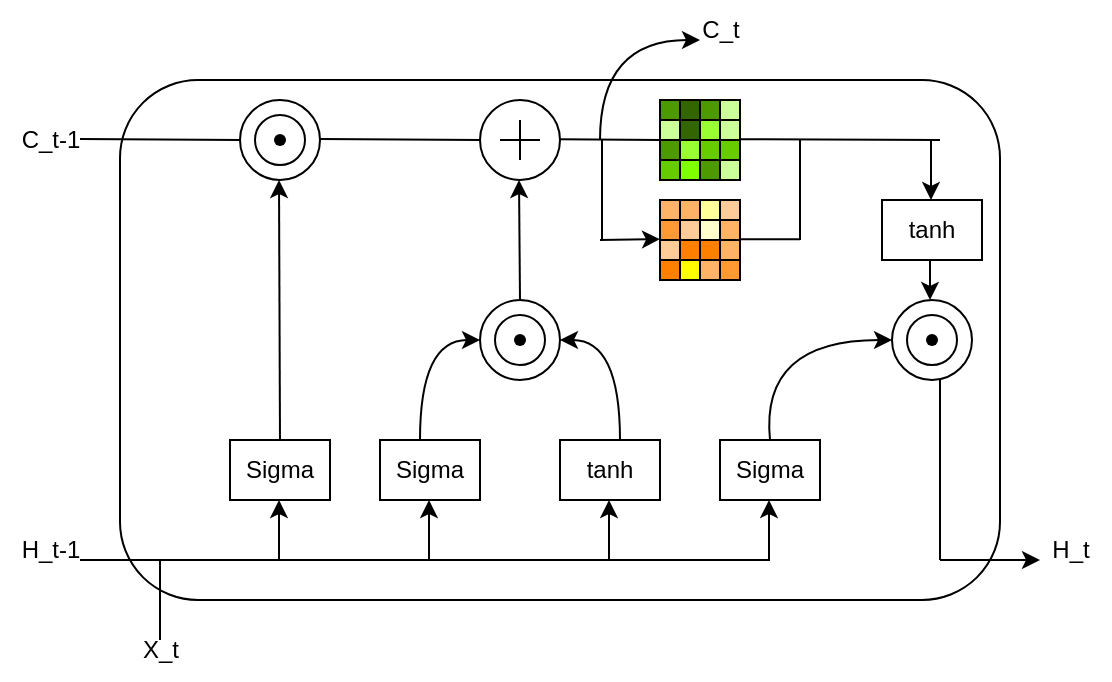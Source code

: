 <mxfile version="26.2.2">
  <diagram name="第 1 页" id="RNgO6Hn1JE7Q3eCwwv9G">
    <mxGraphModel dx="790" dy="543" grid="1" gridSize="10" guides="1" tooltips="1" connect="1" arrows="1" fold="1" page="1" pageScale="1" pageWidth="827" pageHeight="1169" math="0" shadow="0">
      <root>
        <mxCell id="0" />
        <mxCell id="1" parent="0" />
        <mxCell id="QTiqQ1Uc_ppkP_PZXtB7-54" value="" style="rounded=1;whiteSpace=wrap;html=1;" vertex="1" parent="1">
          <mxGeometry x="140" y="150" width="440" height="260" as="geometry" />
        </mxCell>
        <mxCell id="QTiqQ1Uc_ppkP_PZXtB7-5" value="" style="group" vertex="1" connectable="0" parent="1">
          <mxGeometry x="200" y="160" width="40" height="40" as="geometry" />
        </mxCell>
        <mxCell id="QTiqQ1Uc_ppkP_PZXtB7-1" value="" style="ellipse;whiteSpace=wrap;html=1;aspect=fixed;" vertex="1" parent="QTiqQ1Uc_ppkP_PZXtB7-5">
          <mxGeometry width="40" height="40" as="geometry" />
        </mxCell>
        <mxCell id="QTiqQ1Uc_ppkP_PZXtB7-7" value="" style="ellipse;whiteSpace=wrap;html=1;aspect=fixed;" vertex="1" parent="QTiqQ1Uc_ppkP_PZXtB7-5">
          <mxGeometry x="7.5" y="7.5" width="25" height="25" as="geometry" />
        </mxCell>
        <mxCell id="QTiqQ1Uc_ppkP_PZXtB7-4" value="" style="shape=waypoint;sketch=0;size=6;pointerEvents=1;points=[];fillColor=none;resizable=0;rotatable=0;perimeter=centerPerimeter;snapToPoint=1;" vertex="1" parent="QTiqQ1Uc_ppkP_PZXtB7-5">
          <mxGeometry x="10" y="10" width="20" height="20" as="geometry" />
        </mxCell>
        <mxCell id="QTiqQ1Uc_ppkP_PZXtB7-12" value="" style="endArrow=none;html=1;rounded=0;" edge="1" parent="1">
          <mxGeometry width="50" height="50" relative="1" as="geometry">
            <mxPoint x="240" y="179.5" as="sourcePoint" />
            <mxPoint x="320" y="180" as="targetPoint" />
          </mxGeometry>
        </mxCell>
        <mxCell id="QTiqQ1Uc_ppkP_PZXtB7-13" value="" style="group" vertex="1" connectable="0" parent="1">
          <mxGeometry x="320" y="160" width="40" height="40" as="geometry" />
        </mxCell>
        <mxCell id="QTiqQ1Uc_ppkP_PZXtB7-8" value="" style="ellipse;whiteSpace=wrap;html=1;aspect=fixed;" vertex="1" parent="QTiqQ1Uc_ppkP_PZXtB7-13">
          <mxGeometry width="40" height="40" as="geometry" />
        </mxCell>
        <mxCell id="QTiqQ1Uc_ppkP_PZXtB7-11" value="" style="group;strokeWidth=2;" vertex="1" connectable="0" parent="QTiqQ1Uc_ppkP_PZXtB7-13">
          <mxGeometry x="10" y="10" width="20" height="20" as="geometry" />
        </mxCell>
        <mxCell id="QTiqQ1Uc_ppkP_PZXtB7-2" value="" style="endArrow=none;dashed=1;html=1;rounded=0;" edge="1" parent="QTiqQ1Uc_ppkP_PZXtB7-11">
          <mxGeometry width="50" height="50" relative="1" as="geometry">
            <mxPoint y="10" as="sourcePoint" />
            <mxPoint y="10" as="targetPoint" />
          </mxGeometry>
        </mxCell>
        <mxCell id="QTiqQ1Uc_ppkP_PZXtB7-9" value="" style="endArrow=none;html=1;rounded=0;" edge="1" parent="QTiqQ1Uc_ppkP_PZXtB7-11">
          <mxGeometry width="50" height="50" relative="1" as="geometry">
            <mxPoint y="10" as="sourcePoint" />
            <mxPoint x="20" y="10" as="targetPoint" />
          </mxGeometry>
        </mxCell>
        <mxCell id="QTiqQ1Uc_ppkP_PZXtB7-10" value="" style="endArrow=none;html=1;rounded=0;" edge="1" parent="QTiqQ1Uc_ppkP_PZXtB7-11">
          <mxGeometry width="50" height="50" relative="1" as="geometry">
            <mxPoint x="10" y="20" as="sourcePoint" />
            <mxPoint x="10" as="targetPoint" />
          </mxGeometry>
        </mxCell>
        <mxCell id="QTiqQ1Uc_ppkP_PZXtB7-17" value="" style="endArrow=none;html=1;rounded=0;" edge="1" parent="1">
          <mxGeometry width="50" height="50" relative="1" as="geometry">
            <mxPoint x="120" y="179.5" as="sourcePoint" />
            <mxPoint x="200" y="180" as="targetPoint" />
          </mxGeometry>
        </mxCell>
        <mxCell id="QTiqQ1Uc_ppkP_PZXtB7-18" value="Sigma" style="rounded=0;whiteSpace=wrap;html=1;" vertex="1" parent="1">
          <mxGeometry x="195" y="330" width="50" height="30" as="geometry" />
        </mxCell>
        <mxCell id="QTiqQ1Uc_ppkP_PZXtB7-19" value="Sigma" style="rounded=0;whiteSpace=wrap;html=1;" vertex="1" parent="1">
          <mxGeometry x="270" y="330" width="50" height="30" as="geometry" />
        </mxCell>
        <mxCell id="QTiqQ1Uc_ppkP_PZXtB7-20" value="Sigma" style="rounded=0;whiteSpace=wrap;html=1;" vertex="1" parent="1">
          <mxGeometry x="440" y="330" width="50" height="30" as="geometry" />
        </mxCell>
        <mxCell id="QTiqQ1Uc_ppkP_PZXtB7-21" value="tanh" style="rounded=0;whiteSpace=wrap;html=1;" vertex="1" parent="1">
          <mxGeometry x="360" y="330" width="50" height="30" as="geometry" />
        </mxCell>
        <mxCell id="QTiqQ1Uc_ppkP_PZXtB7-22" value="" style="endArrow=classic;html=1;rounded=0;exitX=0.5;exitY=0;exitDx=0;exitDy=0;" edge="1" parent="1" source="QTiqQ1Uc_ppkP_PZXtB7-18">
          <mxGeometry width="50" height="50" relative="1" as="geometry">
            <mxPoint x="219.5" y="290" as="sourcePoint" />
            <mxPoint x="219.5" y="200" as="targetPoint" />
          </mxGeometry>
        </mxCell>
        <mxCell id="QTiqQ1Uc_ppkP_PZXtB7-23" value="" style="group" vertex="1" connectable="0" parent="1">
          <mxGeometry x="320" y="260" width="40" height="40" as="geometry" />
        </mxCell>
        <mxCell id="QTiqQ1Uc_ppkP_PZXtB7-24" value="" style="ellipse;whiteSpace=wrap;html=1;aspect=fixed;" vertex="1" parent="QTiqQ1Uc_ppkP_PZXtB7-23">
          <mxGeometry width="40" height="40" as="geometry" />
        </mxCell>
        <mxCell id="QTiqQ1Uc_ppkP_PZXtB7-25" value="" style="ellipse;whiteSpace=wrap;html=1;aspect=fixed;" vertex="1" parent="QTiqQ1Uc_ppkP_PZXtB7-23">
          <mxGeometry x="7.5" y="7.5" width="25" height="25" as="geometry" />
        </mxCell>
        <mxCell id="QTiqQ1Uc_ppkP_PZXtB7-26" value="" style="shape=waypoint;sketch=0;size=6;pointerEvents=1;points=[];fillColor=none;resizable=0;rotatable=0;perimeter=centerPerimeter;snapToPoint=1;" vertex="1" parent="QTiqQ1Uc_ppkP_PZXtB7-23">
          <mxGeometry x="10" y="10" width="20" height="20" as="geometry" />
        </mxCell>
        <mxCell id="QTiqQ1Uc_ppkP_PZXtB7-27" value="" style="curved=1;endArrow=classic;html=1;rounded=0;" edge="1" parent="1">
          <mxGeometry width="50" height="50" relative="1" as="geometry">
            <mxPoint x="290" y="330" as="sourcePoint" />
            <mxPoint x="320" y="280" as="targetPoint" />
            <Array as="points">
              <mxPoint x="290" y="280" />
            </Array>
          </mxGeometry>
        </mxCell>
        <mxCell id="QTiqQ1Uc_ppkP_PZXtB7-29" value="" style="curved=1;endArrow=classic;html=1;rounded=0;" edge="1" parent="1">
          <mxGeometry width="50" height="50" relative="1" as="geometry">
            <mxPoint x="390" y="330" as="sourcePoint" />
            <mxPoint x="360" y="280" as="targetPoint" />
            <Array as="points">
              <mxPoint x="390" y="280" />
            </Array>
          </mxGeometry>
        </mxCell>
        <mxCell id="QTiqQ1Uc_ppkP_PZXtB7-30" value="" style="endArrow=classic;html=1;rounded=0;exitX=0.5;exitY=0;exitDx=0;exitDy=0;" edge="1" parent="1" source="QTiqQ1Uc_ppkP_PZXtB7-24">
          <mxGeometry width="50" height="50" relative="1" as="geometry">
            <mxPoint x="340" y="230" as="sourcePoint" />
            <mxPoint x="339.5" y="200" as="targetPoint" />
          </mxGeometry>
        </mxCell>
        <mxCell id="QTiqQ1Uc_ppkP_PZXtB7-31" value="" style="endArrow=classic;html=1;rounded=0;" edge="1" parent="1">
          <mxGeometry width="50" height="50" relative="1" as="geometry">
            <mxPoint x="545.5" y="180" as="sourcePoint" />
            <mxPoint x="545.5" y="210" as="targetPoint" />
          </mxGeometry>
        </mxCell>
        <mxCell id="QTiqQ1Uc_ppkP_PZXtB7-32" value="tanh" style="rounded=0;whiteSpace=wrap;html=1;" vertex="1" parent="1">
          <mxGeometry x="521" y="210" width="50" height="30" as="geometry" />
        </mxCell>
        <mxCell id="QTiqQ1Uc_ppkP_PZXtB7-33" value="" style="group" vertex="1" connectable="0" parent="1">
          <mxGeometry x="526" y="260" width="40" height="40" as="geometry" />
        </mxCell>
        <mxCell id="QTiqQ1Uc_ppkP_PZXtB7-34" value="" style="ellipse;whiteSpace=wrap;html=1;aspect=fixed;" vertex="1" parent="QTiqQ1Uc_ppkP_PZXtB7-33">
          <mxGeometry width="40" height="40" as="geometry" />
        </mxCell>
        <mxCell id="QTiqQ1Uc_ppkP_PZXtB7-35" value="" style="ellipse;whiteSpace=wrap;html=1;aspect=fixed;" vertex="1" parent="QTiqQ1Uc_ppkP_PZXtB7-33">
          <mxGeometry x="7.5" y="7.5" width="25" height="25" as="geometry" />
        </mxCell>
        <mxCell id="QTiqQ1Uc_ppkP_PZXtB7-36" value="" style="shape=waypoint;sketch=0;size=6;pointerEvents=1;points=[];fillColor=none;resizable=0;rotatable=0;perimeter=centerPerimeter;snapToPoint=1;" vertex="1" parent="QTiqQ1Uc_ppkP_PZXtB7-33">
          <mxGeometry x="10" y="10" width="20" height="20" as="geometry" />
        </mxCell>
        <mxCell id="QTiqQ1Uc_ppkP_PZXtB7-37" value="" style="curved=1;endArrow=classic;html=1;rounded=0;entryX=0;entryY=0.5;entryDx=0;entryDy=0;exitX=0.5;exitY=0;exitDx=0;exitDy=0;" edge="1" parent="1" source="QTiqQ1Uc_ppkP_PZXtB7-20" target="QTiqQ1Uc_ppkP_PZXtB7-34">
          <mxGeometry width="50" height="50" relative="1" as="geometry">
            <mxPoint x="470" y="330" as="sourcePoint" />
            <mxPoint x="520" y="300" as="targetPoint" />
            <Array as="points">
              <mxPoint x="460" y="280" />
            </Array>
          </mxGeometry>
        </mxCell>
        <mxCell id="QTiqQ1Uc_ppkP_PZXtB7-38" value="" style="endArrow=classic;html=1;rounded=0;" edge="1" parent="1">
          <mxGeometry width="50" height="50" relative="1" as="geometry">
            <mxPoint x="545" y="240" as="sourcePoint" />
            <mxPoint x="545" y="260" as="targetPoint" />
          </mxGeometry>
        </mxCell>
        <mxCell id="QTiqQ1Uc_ppkP_PZXtB7-39" value="" style="endArrow=none;html=1;rounded=0;" edge="1" parent="1">
          <mxGeometry width="50" height="50" relative="1" as="geometry">
            <mxPoint x="550" y="390" as="sourcePoint" />
            <mxPoint x="550" y="300" as="targetPoint" />
          </mxGeometry>
        </mxCell>
        <mxCell id="QTiqQ1Uc_ppkP_PZXtB7-40" value="" style="endArrow=none;html=1;rounded=0;" edge="1" parent="1">
          <mxGeometry width="50" height="50" relative="1" as="geometry">
            <mxPoint x="120" y="390" as="sourcePoint" />
            <mxPoint x="465" y="390" as="targetPoint" />
          </mxGeometry>
        </mxCell>
        <mxCell id="QTiqQ1Uc_ppkP_PZXtB7-42" value="" style="endArrow=classic;html=1;rounded=0;" edge="1" parent="1">
          <mxGeometry width="50" height="50" relative="1" as="geometry">
            <mxPoint x="464.5" y="390" as="sourcePoint" />
            <mxPoint x="464.5" y="360" as="targetPoint" />
          </mxGeometry>
        </mxCell>
        <mxCell id="QTiqQ1Uc_ppkP_PZXtB7-44" value="" style="endArrow=classic;html=1;rounded=0;" edge="1" parent="1">
          <mxGeometry width="50" height="50" relative="1" as="geometry">
            <mxPoint x="384.5" y="390" as="sourcePoint" />
            <mxPoint x="384.5" y="360" as="targetPoint" />
          </mxGeometry>
        </mxCell>
        <mxCell id="QTiqQ1Uc_ppkP_PZXtB7-45" value="" style="endArrow=classic;html=1;rounded=0;" edge="1" parent="1">
          <mxGeometry width="50" height="50" relative="1" as="geometry">
            <mxPoint x="294.5" y="390" as="sourcePoint" />
            <mxPoint x="294.5" y="360" as="targetPoint" />
          </mxGeometry>
        </mxCell>
        <mxCell id="QTiqQ1Uc_ppkP_PZXtB7-46" value="" style="endArrow=classic;html=1;rounded=0;" edge="1" parent="1">
          <mxGeometry width="50" height="50" relative="1" as="geometry">
            <mxPoint x="219.5" y="390" as="sourcePoint" />
            <mxPoint x="219.5" y="360" as="targetPoint" />
          </mxGeometry>
        </mxCell>
        <mxCell id="QTiqQ1Uc_ppkP_PZXtB7-47" value="" style="endArrow=none;html=1;rounded=0;" edge="1" parent="1">
          <mxGeometry width="50" height="50" relative="1" as="geometry">
            <mxPoint x="160" y="430" as="sourcePoint" />
            <mxPoint x="160" y="390" as="targetPoint" />
          </mxGeometry>
        </mxCell>
        <mxCell id="QTiqQ1Uc_ppkP_PZXtB7-48" value="C_t" style="text;html=1;align=center;verticalAlign=middle;resizable=0;points=[];autosize=1;strokeColor=none;fillColor=none;" vertex="1" parent="1">
          <mxGeometry x="420" y="110" width="40" height="30" as="geometry" />
        </mxCell>
        <mxCell id="QTiqQ1Uc_ppkP_PZXtB7-49" value="C_t-1" style="text;html=1;align=center;verticalAlign=middle;resizable=0;points=[];autosize=1;strokeColor=none;fillColor=none;" vertex="1" parent="1">
          <mxGeometry x="80" y="165" width="50" height="30" as="geometry" />
        </mxCell>
        <mxCell id="QTiqQ1Uc_ppkP_PZXtB7-50" value="H_t-1" style="text;html=1;align=center;verticalAlign=middle;resizable=0;points=[];autosize=1;strokeColor=none;fillColor=none;" vertex="1" parent="1">
          <mxGeometry x="80" y="370" width="50" height="30" as="geometry" />
        </mxCell>
        <mxCell id="QTiqQ1Uc_ppkP_PZXtB7-51" value="H_t" style="text;html=1;align=center;verticalAlign=middle;resizable=0;points=[];autosize=1;strokeColor=none;fillColor=none;" vertex="1" parent="1">
          <mxGeometry x="595" y="370" width="40" height="30" as="geometry" />
        </mxCell>
        <mxCell id="QTiqQ1Uc_ppkP_PZXtB7-52" value="" style="endArrow=classic;html=1;rounded=0;entryX=0.125;entryY=0.667;entryDx=0;entryDy=0;entryPerimeter=0;" edge="1" parent="1" target="QTiqQ1Uc_ppkP_PZXtB7-51">
          <mxGeometry width="50" height="50" relative="1" as="geometry">
            <mxPoint x="550" y="390" as="sourcePoint" />
            <mxPoint x="590" y="390" as="targetPoint" />
          </mxGeometry>
        </mxCell>
        <mxCell id="QTiqQ1Uc_ppkP_PZXtB7-55" value="X_t" style="text;html=1;align=center;verticalAlign=middle;resizable=0;points=[];autosize=1;strokeColor=none;fillColor=none;" vertex="1" parent="1">
          <mxGeometry x="140" y="420" width="40" height="30" as="geometry" />
        </mxCell>
        <mxCell id="QTiqQ1Uc_ppkP_PZXtB7-77" value="" style="group" vertex="1" connectable="0" parent="1">
          <mxGeometry x="410" y="160" width="40" height="40" as="geometry" />
        </mxCell>
        <mxCell id="QTiqQ1Uc_ppkP_PZXtB7-60" value="" style="whiteSpace=wrap;html=1;aspect=fixed;fillColor=#66CC00;" vertex="1" parent="QTiqQ1Uc_ppkP_PZXtB7-77">
          <mxGeometry y="30" width="10" height="10" as="geometry" />
        </mxCell>
        <mxCell id="QTiqQ1Uc_ppkP_PZXtB7-62" value="" style="whiteSpace=wrap;html=1;aspect=fixed;fillColor=#80FF00;" vertex="1" parent="QTiqQ1Uc_ppkP_PZXtB7-77">
          <mxGeometry x="10" y="30" width="10" height="10" as="geometry" />
        </mxCell>
        <mxCell id="QTiqQ1Uc_ppkP_PZXtB7-63" value="" style="whiteSpace=wrap;html=1;aspect=fixed;fillColor=#4D9900;" vertex="1" parent="QTiqQ1Uc_ppkP_PZXtB7-77">
          <mxGeometry x="20" y="30" width="10" height="10" as="geometry" />
        </mxCell>
        <mxCell id="QTiqQ1Uc_ppkP_PZXtB7-64" value="" style="whiteSpace=wrap;html=1;aspect=fixed;fillColor=#CCFF99;" vertex="1" parent="QTiqQ1Uc_ppkP_PZXtB7-77">
          <mxGeometry x="30" y="30" width="10" height="10" as="geometry" />
        </mxCell>
        <mxCell id="QTiqQ1Uc_ppkP_PZXtB7-65" value="" style="whiteSpace=wrap;html=1;aspect=fixed;fillColor=#4D9900;" vertex="1" parent="QTiqQ1Uc_ppkP_PZXtB7-77">
          <mxGeometry y="20" width="10" height="10" as="geometry" />
        </mxCell>
        <mxCell id="QTiqQ1Uc_ppkP_PZXtB7-66" value="" style="whiteSpace=wrap;html=1;aspect=fixed;fillColor=#99FF33;" vertex="1" parent="QTiqQ1Uc_ppkP_PZXtB7-77">
          <mxGeometry x="10" y="20" width="10" height="10" as="geometry" />
        </mxCell>
        <mxCell id="QTiqQ1Uc_ppkP_PZXtB7-67" value="" style="whiteSpace=wrap;html=1;aspect=fixed;fillColor=#66CC00;" vertex="1" parent="QTiqQ1Uc_ppkP_PZXtB7-77">
          <mxGeometry x="20" y="20" width="10" height="10" as="geometry" />
        </mxCell>
        <mxCell id="QTiqQ1Uc_ppkP_PZXtB7-68" value="" style="whiteSpace=wrap;html=1;aspect=fixed;fillColor=#66CC00;" vertex="1" parent="QTiqQ1Uc_ppkP_PZXtB7-77">
          <mxGeometry x="30" y="20" width="10" height="10" as="geometry" />
        </mxCell>
        <mxCell id="QTiqQ1Uc_ppkP_PZXtB7-69" value="" style="whiteSpace=wrap;html=1;aspect=fixed;fillColor=#CCFF99;" vertex="1" parent="QTiqQ1Uc_ppkP_PZXtB7-77">
          <mxGeometry y="10" width="10" height="10" as="geometry" />
        </mxCell>
        <mxCell id="QTiqQ1Uc_ppkP_PZXtB7-70" value="" style="whiteSpace=wrap;html=1;aspect=fixed;fillColor=#336600;" vertex="1" parent="QTiqQ1Uc_ppkP_PZXtB7-77">
          <mxGeometry x="10" y="10" width="10" height="10" as="geometry" />
        </mxCell>
        <mxCell id="QTiqQ1Uc_ppkP_PZXtB7-71" value="" style="whiteSpace=wrap;html=1;aspect=fixed;fillColor=#99FF33;" vertex="1" parent="QTiqQ1Uc_ppkP_PZXtB7-77">
          <mxGeometry x="20" y="10" width="10" height="10" as="geometry" />
        </mxCell>
        <mxCell id="QTiqQ1Uc_ppkP_PZXtB7-72" value="" style="whiteSpace=wrap;html=1;aspect=fixed;fillColor=#CCFF99;" vertex="1" parent="QTiqQ1Uc_ppkP_PZXtB7-77">
          <mxGeometry x="30" y="10" width="10" height="10" as="geometry" />
        </mxCell>
        <mxCell id="QTiqQ1Uc_ppkP_PZXtB7-73" value="" style="whiteSpace=wrap;html=1;aspect=fixed;fillColor=#4D9900;" vertex="1" parent="QTiqQ1Uc_ppkP_PZXtB7-77">
          <mxGeometry width="10" height="10" as="geometry" />
        </mxCell>
        <mxCell id="QTiqQ1Uc_ppkP_PZXtB7-74" value="" style="whiteSpace=wrap;html=1;aspect=fixed;fillColor=#336600;" vertex="1" parent="QTiqQ1Uc_ppkP_PZXtB7-77">
          <mxGeometry x="10" width="10" height="10" as="geometry" />
        </mxCell>
        <mxCell id="QTiqQ1Uc_ppkP_PZXtB7-75" value="" style="whiteSpace=wrap;html=1;aspect=fixed;fillColor=#4D9900;" vertex="1" parent="QTiqQ1Uc_ppkP_PZXtB7-77">
          <mxGeometry x="20" width="10" height="10" as="geometry" />
        </mxCell>
        <mxCell id="QTiqQ1Uc_ppkP_PZXtB7-76" value="" style="whiteSpace=wrap;html=1;aspect=fixed;fillColor=#CCFF99;" vertex="1" parent="QTiqQ1Uc_ppkP_PZXtB7-77">
          <mxGeometry x="30" width="10" height="10" as="geometry" />
        </mxCell>
        <mxCell id="QTiqQ1Uc_ppkP_PZXtB7-95" value="" style="endArrow=none;html=1;rounded=0;entryX=0;entryY=1;entryDx=0;entryDy=0;" edge="1" parent="1" target="QTiqQ1Uc_ppkP_PZXtB7-69">
          <mxGeometry width="50" height="50" relative="1" as="geometry">
            <mxPoint x="360" y="179.58" as="sourcePoint" />
            <mxPoint x="400" y="179.58" as="targetPoint" />
          </mxGeometry>
        </mxCell>
        <mxCell id="QTiqQ1Uc_ppkP_PZXtB7-96" value="" style="group" vertex="1" connectable="0" parent="1">
          <mxGeometry x="410" y="210" width="40" height="40" as="geometry" />
        </mxCell>
        <mxCell id="QTiqQ1Uc_ppkP_PZXtB7-97" value="" style="whiteSpace=wrap;html=1;aspect=fixed;fillColor=#FF8000;" vertex="1" parent="QTiqQ1Uc_ppkP_PZXtB7-96">
          <mxGeometry y="30" width="10" height="10" as="geometry" />
        </mxCell>
        <mxCell id="QTiqQ1Uc_ppkP_PZXtB7-98" value="" style="whiteSpace=wrap;html=1;aspect=fixed;fillColor=#FFFF00;" vertex="1" parent="QTiqQ1Uc_ppkP_PZXtB7-96">
          <mxGeometry x="10" y="30" width="10" height="10" as="geometry" />
        </mxCell>
        <mxCell id="QTiqQ1Uc_ppkP_PZXtB7-99" value="" style="whiteSpace=wrap;html=1;aspect=fixed;fillColor=#FFB366;" vertex="1" parent="QTiqQ1Uc_ppkP_PZXtB7-96">
          <mxGeometry x="20" y="30" width="10" height="10" as="geometry" />
        </mxCell>
        <mxCell id="QTiqQ1Uc_ppkP_PZXtB7-100" value="" style="whiteSpace=wrap;html=1;aspect=fixed;fillColor=#FF9933;" vertex="1" parent="QTiqQ1Uc_ppkP_PZXtB7-96">
          <mxGeometry x="30" y="30" width="10" height="10" as="geometry" />
        </mxCell>
        <mxCell id="QTiqQ1Uc_ppkP_PZXtB7-101" value="" style="whiteSpace=wrap;html=1;aspect=fixed;fillColor=#FFCC99;" vertex="1" parent="QTiqQ1Uc_ppkP_PZXtB7-96">
          <mxGeometry y="20" width="10" height="10" as="geometry" />
        </mxCell>
        <mxCell id="QTiqQ1Uc_ppkP_PZXtB7-102" value="" style="whiteSpace=wrap;html=1;aspect=fixed;fillColor=#FF8000;" vertex="1" parent="QTiqQ1Uc_ppkP_PZXtB7-96">
          <mxGeometry x="10" y="20" width="10" height="10" as="geometry" />
        </mxCell>
        <mxCell id="QTiqQ1Uc_ppkP_PZXtB7-103" value="" style="whiteSpace=wrap;html=1;aspect=fixed;fillColor=#FF8000;" vertex="1" parent="QTiqQ1Uc_ppkP_PZXtB7-96">
          <mxGeometry x="20" y="20" width="10" height="10" as="geometry" />
        </mxCell>
        <mxCell id="QTiqQ1Uc_ppkP_PZXtB7-104" value="" style="whiteSpace=wrap;html=1;aspect=fixed;fillColor=#FFB366;" vertex="1" parent="QTiqQ1Uc_ppkP_PZXtB7-96">
          <mxGeometry x="30" y="20" width="10" height="10" as="geometry" />
        </mxCell>
        <mxCell id="QTiqQ1Uc_ppkP_PZXtB7-105" value="" style="whiteSpace=wrap;html=1;aspect=fixed;fillColor=#FF9933;" vertex="1" parent="QTiqQ1Uc_ppkP_PZXtB7-96">
          <mxGeometry y="10" width="10" height="10" as="geometry" />
        </mxCell>
        <mxCell id="QTiqQ1Uc_ppkP_PZXtB7-106" value="" style="whiteSpace=wrap;html=1;aspect=fixed;fillColor=#FFCC99;" vertex="1" parent="QTiqQ1Uc_ppkP_PZXtB7-96">
          <mxGeometry x="10" y="10" width="10" height="10" as="geometry" />
        </mxCell>
        <mxCell id="QTiqQ1Uc_ppkP_PZXtB7-107" value="" style="whiteSpace=wrap;html=1;aspect=fixed;fillColor=#FFFFCC;" vertex="1" parent="QTiqQ1Uc_ppkP_PZXtB7-96">
          <mxGeometry x="20" y="10" width="10" height="10" as="geometry" />
        </mxCell>
        <mxCell id="QTiqQ1Uc_ppkP_PZXtB7-108" value="" style="whiteSpace=wrap;html=1;aspect=fixed;fillColor=#FFB366;" vertex="1" parent="QTiqQ1Uc_ppkP_PZXtB7-96">
          <mxGeometry x="30" y="10" width="10" height="10" as="geometry" />
        </mxCell>
        <mxCell id="QTiqQ1Uc_ppkP_PZXtB7-109" value="" style="whiteSpace=wrap;html=1;aspect=fixed;fillColor=#FFB366;" vertex="1" parent="QTiqQ1Uc_ppkP_PZXtB7-96">
          <mxGeometry width="10" height="10" as="geometry" />
        </mxCell>
        <mxCell id="QTiqQ1Uc_ppkP_PZXtB7-110" value="" style="whiteSpace=wrap;html=1;aspect=fixed;fillColor=#FFB366;" vertex="1" parent="QTiqQ1Uc_ppkP_PZXtB7-96">
          <mxGeometry x="10" width="10" height="10" as="geometry" />
        </mxCell>
        <mxCell id="QTiqQ1Uc_ppkP_PZXtB7-111" value="" style="whiteSpace=wrap;html=1;aspect=fixed;fillColor=#FFFF99;" vertex="1" parent="QTiqQ1Uc_ppkP_PZXtB7-96">
          <mxGeometry x="20" width="10" height="10" as="geometry" />
        </mxCell>
        <mxCell id="QTiqQ1Uc_ppkP_PZXtB7-112" value="" style="whiteSpace=wrap;html=1;aspect=fixed;fillColor=#FFCC99;" vertex="1" parent="QTiqQ1Uc_ppkP_PZXtB7-96">
          <mxGeometry x="30" width="10" height="10" as="geometry" />
        </mxCell>
        <mxCell id="QTiqQ1Uc_ppkP_PZXtB7-113" value="" style="endArrow=none;html=1;rounded=0;" edge="1" parent="1">
          <mxGeometry width="50" height="50" relative="1" as="geometry">
            <mxPoint x="381" y="180" as="sourcePoint" />
            <mxPoint x="381" y="230" as="targetPoint" />
          </mxGeometry>
        </mxCell>
        <mxCell id="QTiqQ1Uc_ppkP_PZXtB7-114" value="" style="endArrow=classic;html=1;rounded=0;" edge="1" parent="1">
          <mxGeometry width="50" height="50" relative="1" as="geometry">
            <mxPoint x="380" y="230" as="sourcePoint" />
            <mxPoint x="410" y="229.58" as="targetPoint" />
          </mxGeometry>
        </mxCell>
        <mxCell id="QTiqQ1Uc_ppkP_PZXtB7-117" value="" style="endArrow=none;html=1;rounded=0;" edge="1" parent="1">
          <mxGeometry width="50" height="50" relative="1" as="geometry">
            <mxPoint x="480" y="180" as="sourcePoint" />
            <mxPoint x="480" y="230" as="targetPoint" />
          </mxGeometry>
        </mxCell>
        <mxCell id="QTiqQ1Uc_ppkP_PZXtB7-118" value="" style="endArrow=none;html=1;rounded=0;" edge="1" parent="1">
          <mxGeometry width="50" height="50" relative="1" as="geometry">
            <mxPoint x="450" y="229.58" as="sourcePoint" />
            <mxPoint x="480" y="229.58" as="targetPoint" />
          </mxGeometry>
        </mxCell>
        <mxCell id="QTiqQ1Uc_ppkP_PZXtB7-119" value="" style="endArrow=none;html=1;rounded=0;" edge="1" parent="1">
          <mxGeometry width="50" height="50" relative="1" as="geometry">
            <mxPoint x="450" y="179.58" as="sourcePoint" />
            <mxPoint x="550" y="180" as="targetPoint" />
          </mxGeometry>
        </mxCell>
        <mxCell id="QTiqQ1Uc_ppkP_PZXtB7-120" value="" style="curved=1;endArrow=classic;html=1;rounded=0;" edge="1" parent="1">
          <mxGeometry width="50" height="50" relative="1" as="geometry">
            <mxPoint x="380" y="180" as="sourcePoint" />
            <mxPoint x="430" y="130" as="targetPoint" />
            <Array as="points">
              <mxPoint x="380" y="130" />
            </Array>
          </mxGeometry>
        </mxCell>
      </root>
    </mxGraphModel>
  </diagram>
</mxfile>
